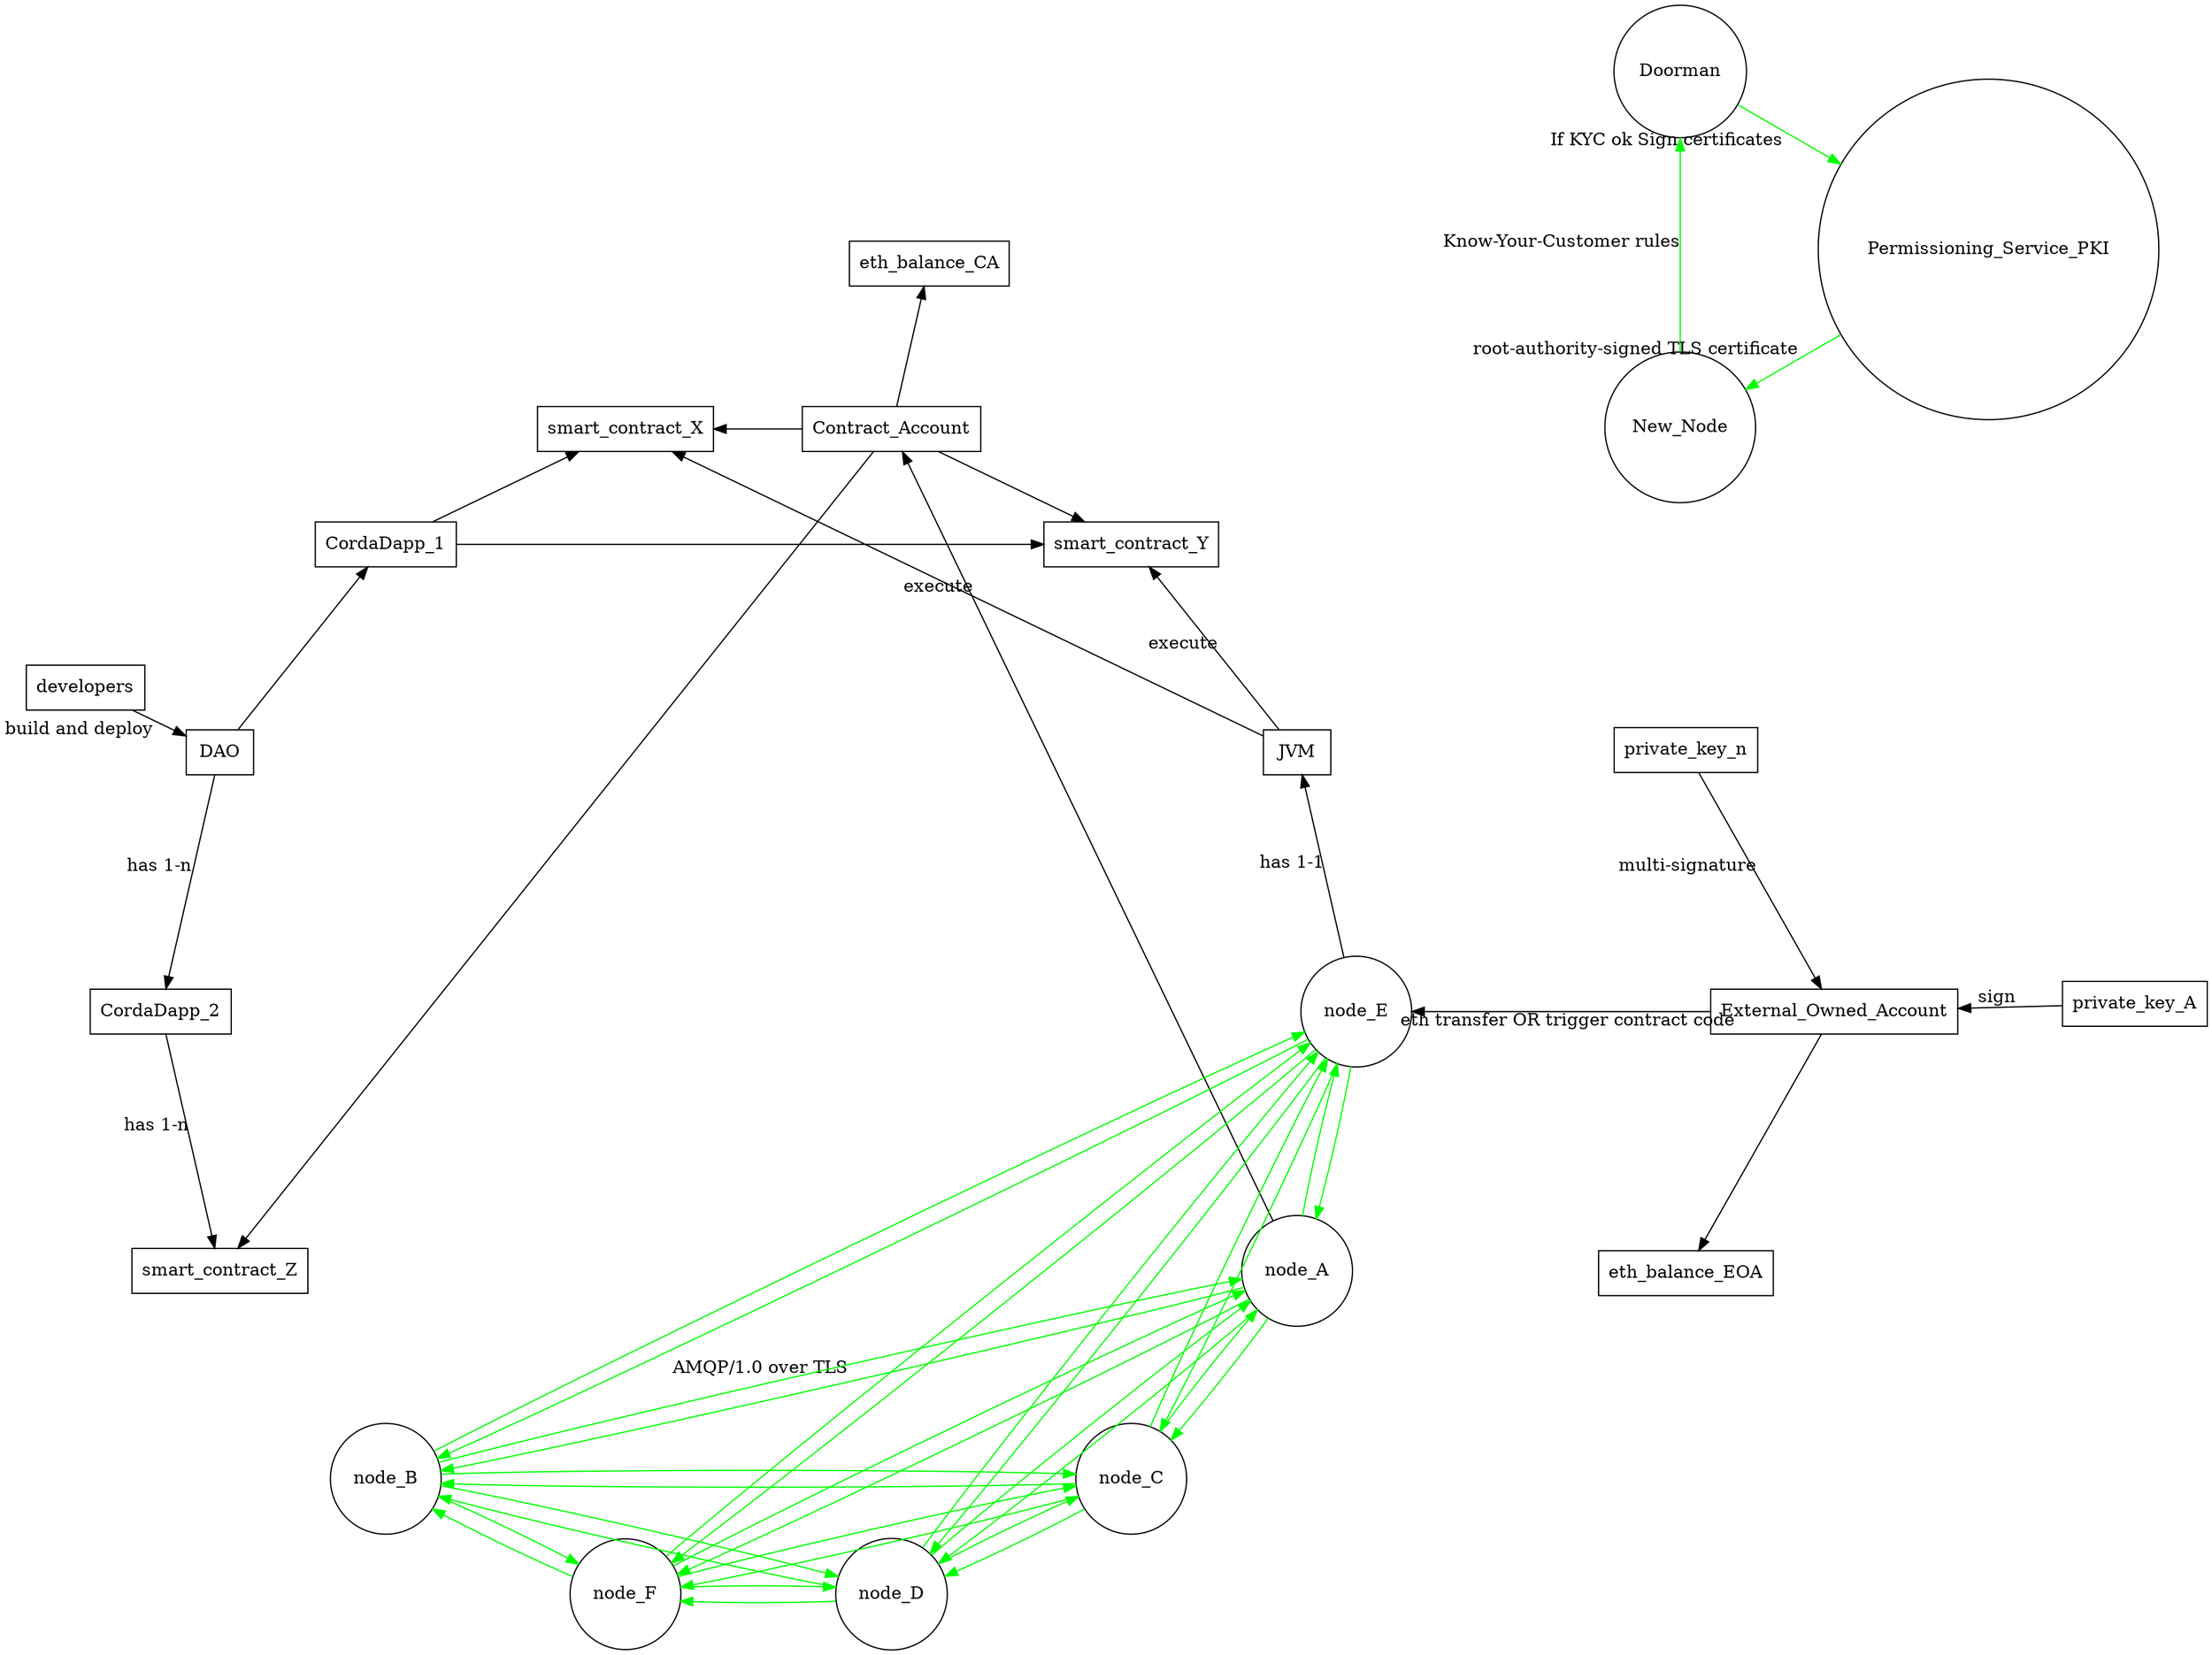 digraph corda {

  layout="circo";
  node [shape = circle];

  node_A -> node_B [label="AMQP/1.0 over TLS" color="green"];
  node_A -> node_C [color="green"];
  node_A -> node_D [color="green"];
  node_A -> node_E [color="green"];
  node_A -> node_F [color="green"];

  node_B -> node_A [color="green"];
  node_B -> node_C [color="green"];
  node_B -> node_D [color="green"];
  node_B -> node_E [color="green"];
  node_B -> node_F [color="green"];

  node_C -> node_A [color="green"];
  node_C -> node_B [color="green"];
  node_C -> node_D [color="green"];
  node_C -> node_E [color="green"];
  node_C -> node_F [color="green"];

  node_D -> node_A [color="green"];
  node_D -> node_B [color="green"];
  node_D -> node_C [color="green"];
  node_D -> node_E [color="green"];
  node_D -> node_F [color="green"];

  node_E -> node_A [color="green"];
  node_E -> node_B [color="green"];
  node_E -> node_C [color="green"];
  node_E -> node_D [color="green"];
  node_E -> node_F [color="green"];

  node_F -> node_A [color="green"];
  node_F -> node_B [color="green"];
  node_F -> node_C [color="green"];
  node_F -> node_D [color="green"];
  node_F -> node_E [color="green"];

  New_Node -> Doorman [label="Know-Your-Customer rules" color="green"];
  Doorman -> Permissioning_Service_PKI [label="If KYC ok Sign certificates" color="green"];
  Permissioning_Service_PKI -> New_Node [label="root-authority-signed TLS certificate" color="green"];

  rankdir=LR;
  subgraph components_by_node {

  layout="dot";
  node [shape = box];

    node_E -> JVM [label="has 1-1"];
    JVM -> smart_contract_X [label="execute"];
    JVM -> smart_contract_Y [label="execute"];
    node_A -> Contract_Account;
    #node_E -> External_Owned_Account;
    Contract_Account -> eth_balance_CA;
    Contract_Account -> smart_contract_X;
    Contract_Account -> smart_contract_Y;
    Contract_Account -> smart_contract_Z;
    External_Owned_Account -> eth_balance_EOA;
    External_Owned_Account -> node_E [label="eth transfer OR trigger contract code"];

    #Abstract objects

    developers -> DAO [label="build and deploy"];
    DAO -> CordaDapp_1;
    DAO -> CordaDapp_2 [label="has 1-n"];
    CordaDapp_1 -> smart_contract_X;
    CordaDapp_1 -> smart_contract_Y;
    CordaDapp_2 -> smart_contract_Z [label="has 1-n"];

    private_key_A -> External_Owned_Account [label="sign"];
    private_key_n -> External_Owned_Account [label="multi-signature"];



  }

}
